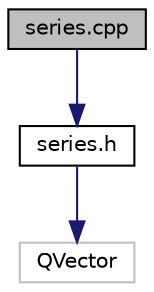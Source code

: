 digraph "series.cpp"
{
  edge [fontname="Helvetica",fontsize="10",labelfontname="Helvetica",labelfontsize="10"];
  node [fontname="Helvetica",fontsize="10",shape=record];
  Node0 [label="series.cpp",height=0.2,width=0.4,color="black", fillcolor="grey75", style="filled", fontcolor="black"];
  Node0 -> Node1 [color="midnightblue",fontsize="10",style="solid"];
  Node1 [label="series.h",height=0.2,width=0.4,color="black", fillcolor="white", style="filled",URL="$series_8h.html"];
  Node1 -> Node2 [color="midnightblue",fontsize="10",style="solid"];
  Node2 [label="QVector",height=0.2,width=0.4,color="grey75", fillcolor="white", style="filled"];
}
